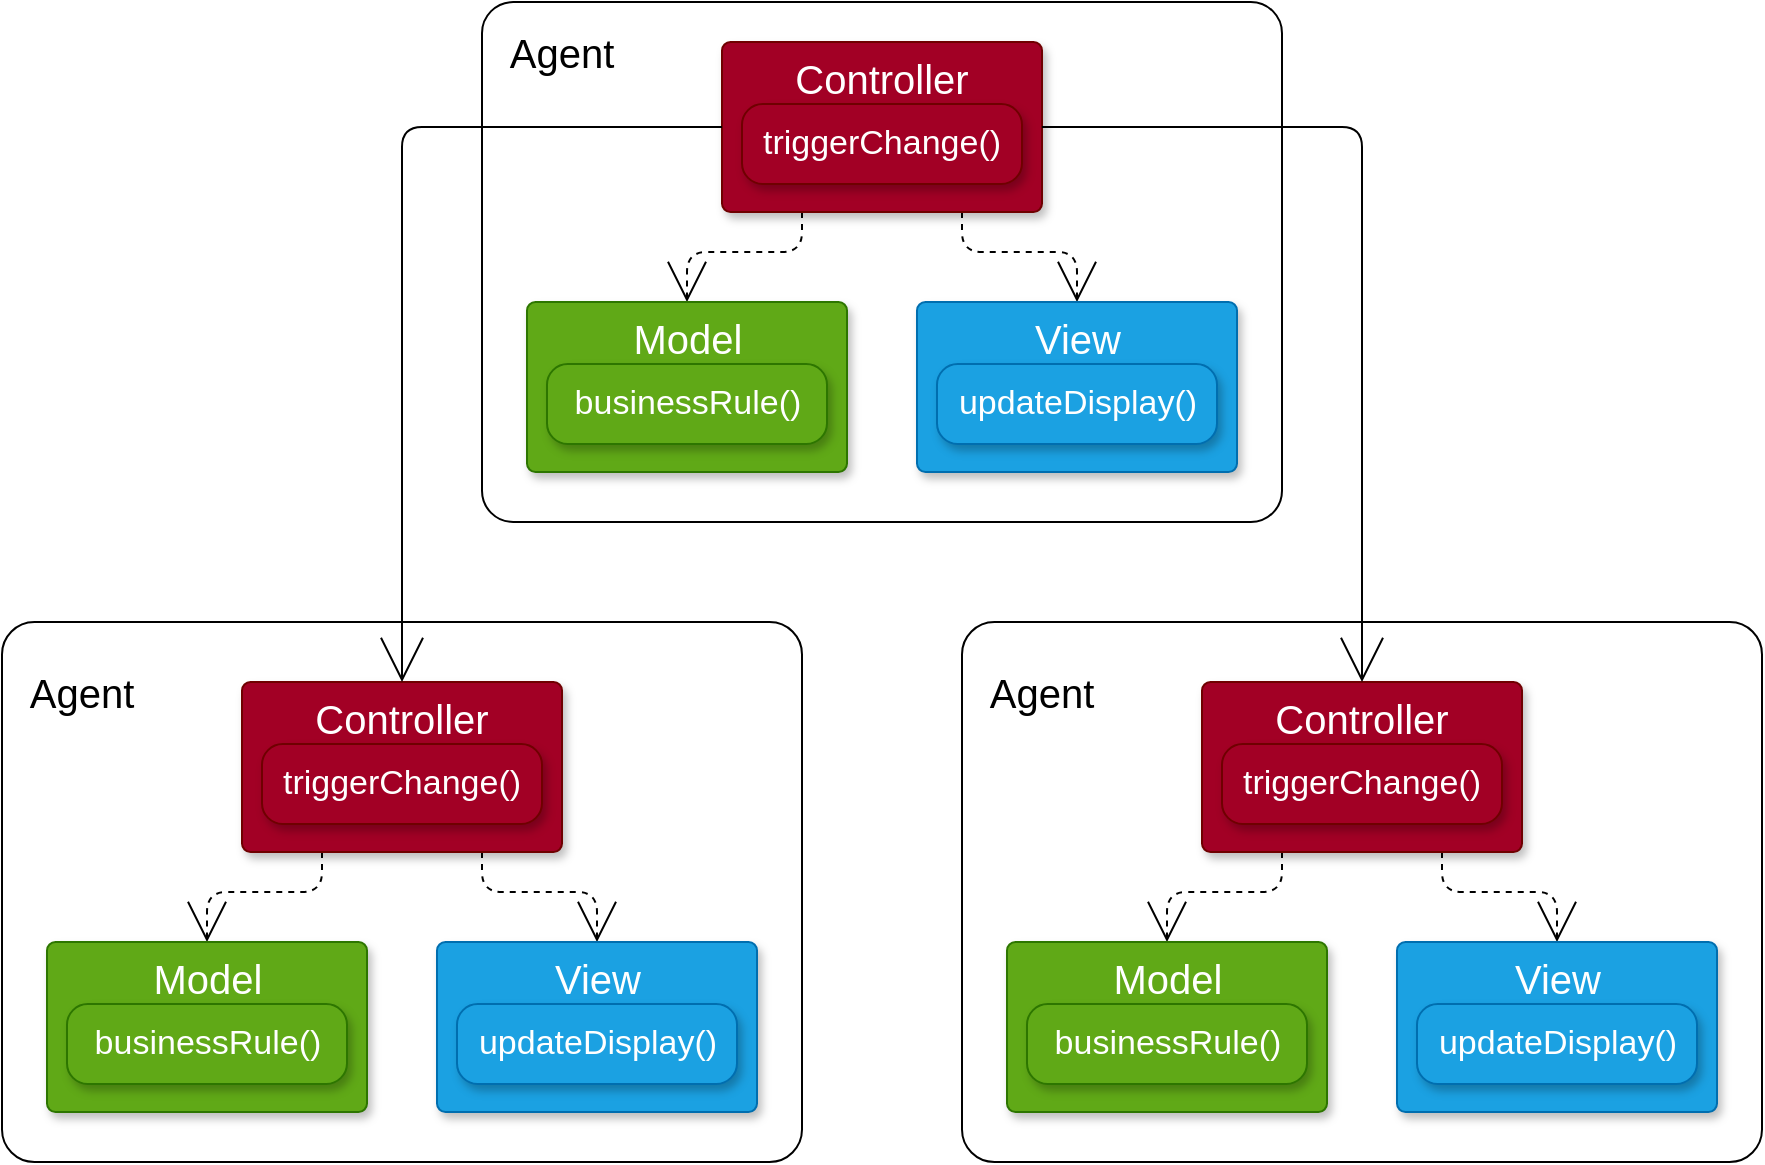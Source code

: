 <mxfile>
    <diagram id="ypy7G4jXzsRirywHQYYy" name="Page-1">
        <mxGraphModel dx="1384" dy="1266" grid="1" gridSize="10" guides="1" tooltips="1" connect="1" arrows="1" fold="1" page="1" pageScale="1" pageWidth="850" pageHeight="1100" math="0" shadow="0">
            <root>
                <mxCell id="0"/>
                <mxCell id="1" parent="0"/>
                <mxCell id="16" value="" style="rounded=1;whiteSpace=wrap;html=1;arcSize=6;" vertex="1" parent="1">
                    <mxGeometry x="250" y="10" width="400" height="260" as="geometry"/>
                </mxCell>
                <mxCell id="2" style="edgeStyle=orthogonalEdgeStyle;rounded=1;orthogonalLoop=1;jettySize=auto;html=1;exitX=0.25;exitY=1;exitDx=0;exitDy=0;entryX=0.5;entryY=0;entryDx=0;entryDy=0;dashed=1;endArrow=open;endFill=0;endSize=18;" edge="1" parent="1" source="14" target="8">
                    <mxGeometry relative="1" as="geometry">
                        <mxPoint x="375" y="70" as="sourcePoint"/>
                    </mxGeometry>
                </mxCell>
                <mxCell id="5" style="edgeStyle=orthogonalEdgeStyle;rounded=1;orthogonalLoop=1;jettySize=auto;html=1;exitX=0.75;exitY=1;exitDx=0;exitDy=0;entryX=0.5;entryY=0;entryDx=0;entryDy=0;dashed=1;endArrow=open;endFill=0;endSize=18;" edge="1" parent="1" source="14" target="12">
                    <mxGeometry relative="1" as="geometry">
                        <mxPoint x="485" y="70" as="sourcePoint"/>
                        <mxPoint x="570" y="156" as="targetPoint"/>
                    </mxGeometry>
                </mxCell>
                <mxCell id="8" value="Model" style="rounded=1;whiteSpace=wrap;html=1;arcSize=5;verticalAlign=top;fontSize=20;fillColor=#60a917;strokeColor=#2D7600;fontColor=#ffffff;shadow=1;" vertex="1" parent="1">
                    <mxGeometry x="272.5" y="160" width="160" height="85" as="geometry"/>
                </mxCell>
                <mxCell id="9" value="businessRule()" style="rounded=1;whiteSpace=wrap;html=1;arcSize=26;fontSize=17;fillColor=#60a917;strokeColor=#2D7600;fontColor=#ffffff;shadow=1;" vertex="1" parent="1">
                    <mxGeometry x="282.5" y="191" width="140" height="40" as="geometry"/>
                </mxCell>
                <mxCell id="12" value="View" style="rounded=1;whiteSpace=wrap;html=1;arcSize=5;verticalAlign=top;fontSize=20;fillColor=#1ba1e2;strokeColor=#006EAF;fontColor=#ffffff;shadow=1;" vertex="1" parent="1">
                    <mxGeometry x="467.5" y="160" width="160" height="85" as="geometry"/>
                </mxCell>
                <mxCell id="13" value="updateDisplay()" style="rounded=1;whiteSpace=wrap;html=1;arcSize=26;fontSize=17;fillColor=#1ba1e2;strokeColor=#006EAF;fontColor=#ffffff;shadow=1;" vertex="1" parent="1">
                    <mxGeometry x="477.5" y="191" width="140" height="40" as="geometry"/>
                </mxCell>
                <mxCell id="14" value="Controller" style="rounded=1;whiteSpace=wrap;html=1;arcSize=5;verticalAlign=top;fontSize=20;fillColor=#a20025;strokeColor=#6F0000;fontColor=#ffffff;shadow=1;" vertex="1" parent="1">
                    <mxGeometry x="370" y="30" width="160" height="85" as="geometry"/>
                </mxCell>
                <mxCell id="15" value="triggerChange()" style="rounded=1;whiteSpace=wrap;html=1;arcSize=26;fontSize=17;fillColor=#a20025;strokeColor=#6F0000;fontColor=#ffffff;shadow=1;" vertex="1" parent="1">
                    <mxGeometry x="380" y="61" width="140" height="40" as="geometry"/>
                </mxCell>
                <mxCell id="17" value="&lt;font style=&quot;font-size: 20px&quot;&gt;Agent&lt;/font&gt;" style="text;html=1;strokeColor=none;fillColor=none;align=center;verticalAlign=middle;whiteSpace=wrap;rounded=0;" vertex="1" parent="1">
                    <mxGeometry x="260" y="20" width="60" height="30" as="geometry"/>
                </mxCell>
                <mxCell id="18" value="" style="rounded=1;whiteSpace=wrap;html=1;arcSize=6;" vertex="1" parent="1">
                    <mxGeometry x="490" y="320" width="400" height="270" as="geometry"/>
                </mxCell>
                <mxCell id="19" style="edgeStyle=orthogonalEdgeStyle;rounded=1;orthogonalLoop=1;jettySize=auto;html=1;exitX=0.25;exitY=1;exitDx=0;exitDy=0;entryX=0.5;entryY=0;entryDx=0;entryDy=0;dashed=1;endArrow=open;endFill=0;endSize=18;" edge="1" parent="1" source="25" target="21">
                    <mxGeometry relative="1" as="geometry">
                        <mxPoint x="615" y="390" as="sourcePoint"/>
                    </mxGeometry>
                </mxCell>
                <mxCell id="20" style="edgeStyle=orthogonalEdgeStyle;rounded=1;orthogonalLoop=1;jettySize=auto;html=1;exitX=0.75;exitY=1;exitDx=0;exitDy=0;entryX=0.5;entryY=0;entryDx=0;entryDy=0;dashed=1;endArrow=open;endFill=0;endSize=18;" edge="1" parent="1" source="25" target="23">
                    <mxGeometry relative="1" as="geometry">
                        <mxPoint x="725" y="390" as="sourcePoint"/>
                        <mxPoint x="810" y="476" as="targetPoint"/>
                    </mxGeometry>
                </mxCell>
                <mxCell id="21" value="Model" style="rounded=1;whiteSpace=wrap;html=1;arcSize=5;verticalAlign=top;fontSize=20;fillColor=#60a917;strokeColor=#2D7600;fontColor=#ffffff;shadow=1;" vertex="1" parent="1">
                    <mxGeometry x="512.5" y="480" width="160" height="85" as="geometry"/>
                </mxCell>
                <mxCell id="22" value="businessRule()" style="rounded=1;whiteSpace=wrap;html=1;arcSize=26;fontSize=17;fillColor=#60a917;strokeColor=#2D7600;fontColor=#ffffff;shadow=1;" vertex="1" parent="1">
                    <mxGeometry x="522.5" y="511" width="140" height="40" as="geometry"/>
                </mxCell>
                <mxCell id="23" value="View" style="rounded=1;whiteSpace=wrap;html=1;arcSize=5;verticalAlign=top;fontSize=20;fillColor=#1ba1e2;strokeColor=#006EAF;fontColor=#ffffff;shadow=1;" vertex="1" parent="1">
                    <mxGeometry x="707.5" y="480" width="160" height="85" as="geometry"/>
                </mxCell>
                <mxCell id="24" value="updateDisplay()" style="rounded=1;whiteSpace=wrap;html=1;arcSize=26;fontSize=17;fillColor=#1ba1e2;strokeColor=#006EAF;fontColor=#ffffff;shadow=1;" vertex="1" parent="1">
                    <mxGeometry x="717.5" y="511" width="140" height="40" as="geometry"/>
                </mxCell>
                <mxCell id="25" value="Controller" style="rounded=1;whiteSpace=wrap;html=1;arcSize=5;verticalAlign=top;fontSize=20;fillColor=#a20025;strokeColor=#6F0000;fontColor=#ffffff;shadow=1;" vertex="1" parent="1">
                    <mxGeometry x="610" y="350" width="160" height="85" as="geometry"/>
                </mxCell>
                <mxCell id="26" value="triggerChange()" style="rounded=1;whiteSpace=wrap;html=1;arcSize=26;fontSize=17;fillColor=#a20025;strokeColor=#6F0000;fontColor=#ffffff;shadow=1;" vertex="1" parent="1">
                    <mxGeometry x="620" y="381" width="140" height="40" as="geometry"/>
                </mxCell>
                <mxCell id="27" value="&lt;font style=&quot;font-size: 20px&quot;&gt;Agent&lt;/font&gt;" style="text;html=1;strokeColor=none;fillColor=none;align=center;verticalAlign=middle;whiteSpace=wrap;rounded=0;" vertex="1" parent="1">
                    <mxGeometry x="500" y="340" width="60" height="30" as="geometry"/>
                </mxCell>
                <mxCell id="28" value="" style="rounded=1;whiteSpace=wrap;html=1;arcSize=6;" vertex="1" parent="1">
                    <mxGeometry x="10" y="320" width="400" height="270" as="geometry"/>
                </mxCell>
                <mxCell id="29" style="edgeStyle=orthogonalEdgeStyle;rounded=1;orthogonalLoop=1;jettySize=auto;html=1;exitX=0.25;exitY=1;exitDx=0;exitDy=0;entryX=0.5;entryY=0;entryDx=0;entryDy=0;dashed=1;endArrow=open;endFill=0;endSize=18;" edge="1" parent="1" source="35" target="31">
                    <mxGeometry relative="1" as="geometry">
                        <mxPoint x="135" y="390" as="sourcePoint"/>
                    </mxGeometry>
                </mxCell>
                <mxCell id="30" style="edgeStyle=orthogonalEdgeStyle;rounded=1;orthogonalLoop=1;jettySize=auto;html=1;exitX=0.75;exitY=1;exitDx=0;exitDy=0;entryX=0.5;entryY=0;entryDx=0;entryDy=0;dashed=1;endArrow=open;endFill=0;endSize=18;" edge="1" parent="1" source="35" target="33">
                    <mxGeometry relative="1" as="geometry">
                        <mxPoint x="245" y="390" as="sourcePoint"/>
                        <mxPoint x="330" y="476" as="targetPoint"/>
                    </mxGeometry>
                </mxCell>
                <mxCell id="31" value="Model" style="rounded=1;whiteSpace=wrap;html=1;arcSize=5;verticalAlign=top;fontSize=20;fillColor=#60a917;strokeColor=#2D7600;fontColor=#ffffff;shadow=1;" vertex="1" parent="1">
                    <mxGeometry x="32.5" y="480" width="160" height="85" as="geometry"/>
                </mxCell>
                <mxCell id="32" value="businessRule()" style="rounded=1;whiteSpace=wrap;html=1;arcSize=26;fontSize=17;fillColor=#60a917;strokeColor=#2D7600;fontColor=#ffffff;shadow=1;" vertex="1" parent="1">
                    <mxGeometry x="42.5" y="511" width="140" height="40" as="geometry"/>
                </mxCell>
                <mxCell id="33" value="View" style="rounded=1;whiteSpace=wrap;html=1;arcSize=5;verticalAlign=top;fontSize=20;fillColor=#1ba1e2;strokeColor=#006EAF;fontColor=#ffffff;shadow=1;" vertex="1" parent="1">
                    <mxGeometry x="227.5" y="480" width="160" height="85" as="geometry"/>
                </mxCell>
                <mxCell id="34" value="updateDisplay()" style="rounded=1;whiteSpace=wrap;html=1;arcSize=26;fontSize=17;fillColor=#1ba1e2;strokeColor=#006EAF;fontColor=#ffffff;shadow=1;" vertex="1" parent="1">
                    <mxGeometry x="237.5" y="511" width="140" height="40" as="geometry"/>
                </mxCell>
                <mxCell id="35" value="Controller" style="rounded=1;whiteSpace=wrap;html=1;arcSize=5;verticalAlign=top;fontSize=20;fillColor=#a20025;strokeColor=#6F0000;fontColor=#ffffff;shadow=1;" vertex="1" parent="1">
                    <mxGeometry x="130" y="350" width="160" height="85" as="geometry"/>
                </mxCell>
                <mxCell id="36" value="triggerChange()" style="rounded=1;whiteSpace=wrap;html=1;arcSize=26;fontSize=17;fillColor=#a20025;strokeColor=#6F0000;fontColor=#ffffff;shadow=1;" vertex="1" parent="1">
                    <mxGeometry x="140" y="381" width="140" height="40" as="geometry"/>
                </mxCell>
                <mxCell id="37" value="&lt;font style=&quot;font-size: 20px&quot;&gt;Agent&lt;/font&gt;" style="text;html=1;strokeColor=none;fillColor=none;align=center;verticalAlign=middle;whiteSpace=wrap;rounded=0;" vertex="1" parent="1">
                    <mxGeometry x="20" y="340" width="60" height="30" as="geometry"/>
                </mxCell>
                <mxCell id="40" style="edgeStyle=orthogonalEdgeStyle;rounded=1;orthogonalLoop=1;jettySize=auto;html=1;exitX=1;exitY=0.5;exitDx=0;exitDy=0;entryX=0.5;entryY=0;entryDx=0;entryDy=0;endArrow=open;endFill=0;endSize=20;" edge="1" parent="1" source="14" target="25">
                    <mxGeometry relative="1" as="geometry"/>
                </mxCell>
                <mxCell id="41" style="edgeStyle=orthogonalEdgeStyle;rounded=1;orthogonalLoop=1;jettySize=auto;html=1;exitX=0;exitY=0.5;exitDx=0;exitDy=0;entryX=0.5;entryY=0;entryDx=0;entryDy=0;endArrow=open;endFill=0;endSize=20;" edge="1" parent="1" source="14" target="35">
                    <mxGeometry relative="1" as="geometry"/>
                </mxCell>
            </root>
        </mxGraphModel>
    </diagram>
</mxfile>